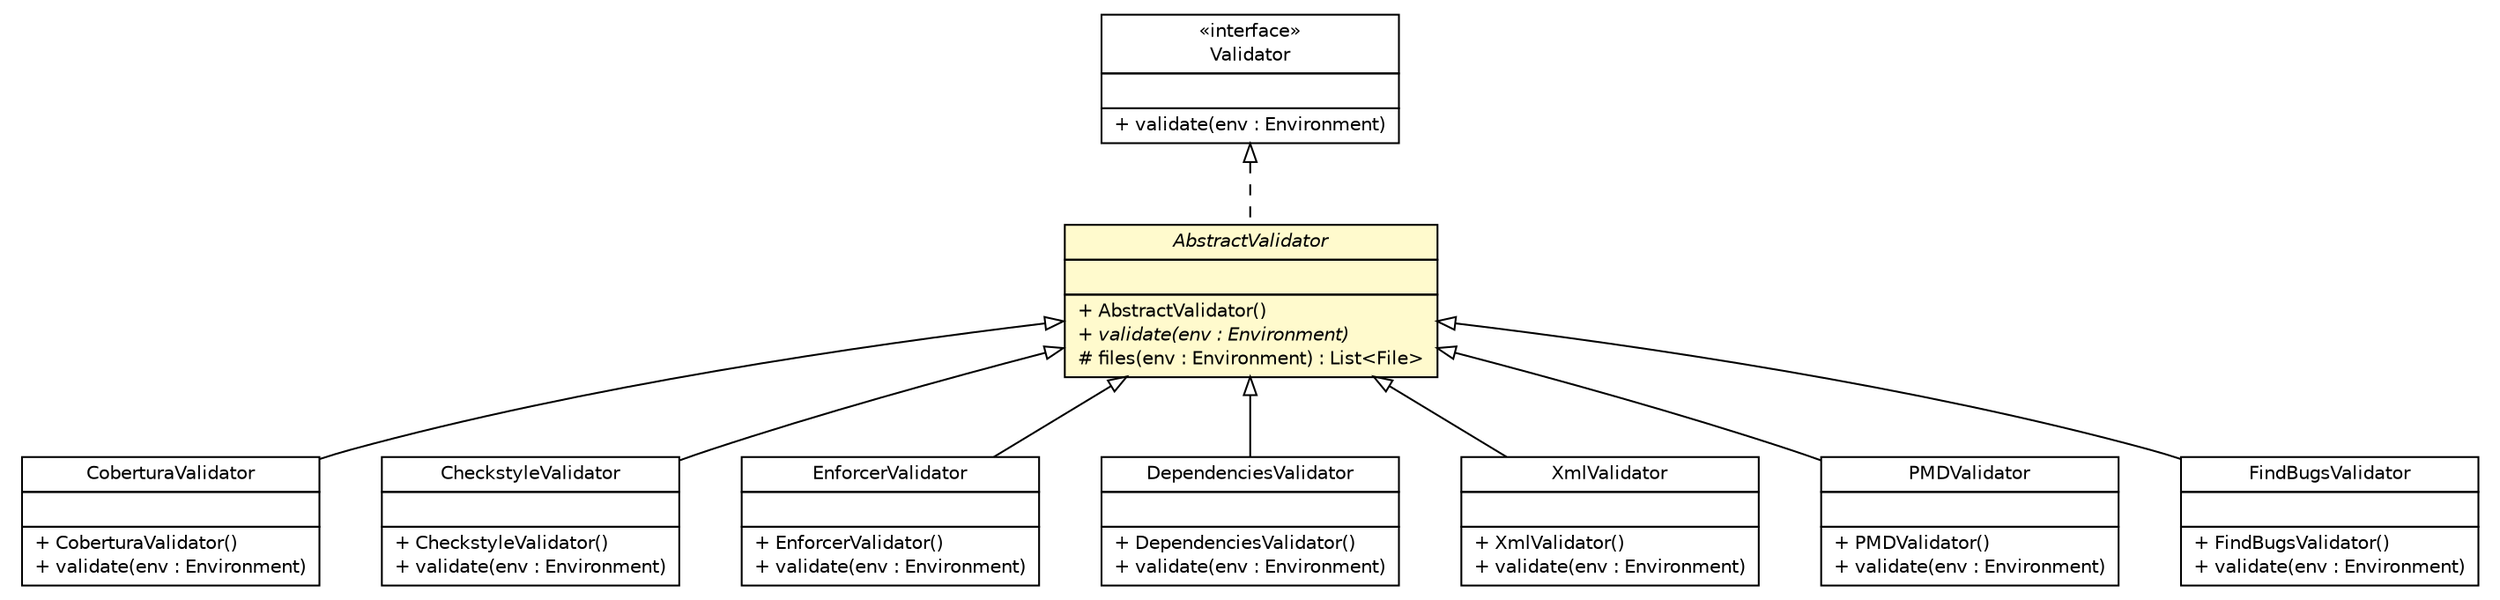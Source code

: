 #!/usr/local/bin/dot
#
# Class diagram 
# Generated by UMLGraph version 5.1 (http://www.umlgraph.org/)
#

digraph G {
	edge [fontname="Helvetica",fontsize=10,labelfontname="Helvetica",labelfontsize=10];
	node [fontname="Helvetica",fontsize=10,shape=plaintext];
	nodesep=0.25;
	ranksep=0.5;
	// com.qulice.maven.AbstractValidator
	c14 [label=<<table title="com.qulice.maven.AbstractValidator" border="0" cellborder="1" cellspacing="0" cellpadding="2" port="p" bgcolor="lemonChiffon" href="./AbstractValidator.html">
		<tr><td><table border="0" cellspacing="0" cellpadding="1">
<tr><td align="center" balign="center"><font face="Helvetica-Oblique"> AbstractValidator </font></td></tr>
		</table></td></tr>
		<tr><td><table border="0" cellspacing="0" cellpadding="1">
<tr><td align="left" balign="left">  </td></tr>
		</table></td></tr>
		<tr><td><table border="0" cellspacing="0" cellpadding="1">
<tr><td align="left" balign="left"> + AbstractValidator() </td></tr>
<tr><td align="left" balign="left"><font face="Helvetica-Oblique" point-size="10.0"> + validate(env : Environment) </font></td></tr>
<tr><td align="left" balign="left"> # files(env : Environment) : List&lt;File&gt; </td></tr>
		</table></td></tr>
		</table>>, fontname="Helvetica", fontcolor="black", fontsize=10.0];
	// com.qulice.maven.CoberturaValidator
	c16 [label=<<table title="com.qulice.maven.CoberturaValidator" border="0" cellborder="1" cellspacing="0" cellpadding="2" port="p" href="./CoberturaValidator.html">
		<tr><td><table border="0" cellspacing="0" cellpadding="1">
<tr><td align="center" balign="center"> CoberturaValidator </td></tr>
		</table></td></tr>
		<tr><td><table border="0" cellspacing="0" cellpadding="1">
<tr><td align="left" balign="left">  </td></tr>
		</table></td></tr>
		<tr><td><table border="0" cellspacing="0" cellpadding="1">
<tr><td align="left" balign="left"> + CoberturaValidator() </td></tr>
<tr><td align="left" balign="left"> + validate(env : Environment) </td></tr>
		</table></td></tr>
		</table>>, fontname="Helvetica", fontcolor="black", fontsize=10.0];
	// com.qulice.maven.CheckstyleValidator
	c18 [label=<<table title="com.qulice.maven.CheckstyleValidator" border="0" cellborder="1" cellspacing="0" cellpadding="2" port="p" href="./CheckstyleValidator.html">
		<tr><td><table border="0" cellspacing="0" cellpadding="1">
<tr><td align="center" balign="center"> CheckstyleValidator </td></tr>
		</table></td></tr>
		<tr><td><table border="0" cellspacing="0" cellpadding="1">
<tr><td align="left" balign="left">  </td></tr>
		</table></td></tr>
		<tr><td><table border="0" cellspacing="0" cellpadding="1">
<tr><td align="left" balign="left"> + CheckstyleValidator() </td></tr>
<tr><td align="left" balign="left"> + validate(env : Environment) </td></tr>
		</table></td></tr>
		</table>>, fontname="Helvetica", fontcolor="black", fontsize=10.0];
	// com.qulice.maven.EnforcerValidator
	c22 [label=<<table title="com.qulice.maven.EnforcerValidator" border="0" cellborder="1" cellspacing="0" cellpadding="2" port="p" href="./EnforcerValidator.html">
		<tr><td><table border="0" cellspacing="0" cellpadding="1">
<tr><td align="center" balign="center"> EnforcerValidator </td></tr>
		</table></td></tr>
		<tr><td><table border="0" cellspacing="0" cellpadding="1">
<tr><td align="left" balign="left">  </td></tr>
		</table></td></tr>
		<tr><td><table border="0" cellspacing="0" cellpadding="1">
<tr><td align="left" balign="left"> + EnforcerValidator() </td></tr>
<tr><td align="left" balign="left"> + validate(env : Environment) </td></tr>
		</table></td></tr>
		</table>>, fontname="Helvetica", fontcolor="black", fontsize=10.0];
	// com.qulice.maven.DependenciesValidator
	c24 [label=<<table title="com.qulice.maven.DependenciesValidator" border="0" cellborder="1" cellspacing="0" cellpadding="2" port="p" href="./DependenciesValidator.html">
		<tr><td><table border="0" cellspacing="0" cellpadding="1">
<tr><td align="center" balign="center"> DependenciesValidator </td></tr>
		</table></td></tr>
		<tr><td><table border="0" cellspacing="0" cellpadding="1">
<tr><td align="left" balign="left">  </td></tr>
		</table></td></tr>
		<tr><td><table border="0" cellspacing="0" cellpadding="1">
<tr><td align="left" balign="left"> + DependenciesValidator() </td></tr>
<tr><td align="left" balign="left"> + validate(env : Environment) </td></tr>
		</table></td></tr>
		</table>>, fontname="Helvetica", fontcolor="black", fontsize=10.0];
	// com.qulice.maven.Validator
	c25 [label=<<table title="com.qulice.maven.Validator" border="0" cellborder="1" cellspacing="0" cellpadding="2" port="p" href="./Validator.html">
		<tr><td><table border="0" cellspacing="0" cellpadding="1">
<tr><td align="center" balign="center"> &#171;interface&#187; </td></tr>
<tr><td align="center" balign="center"> Validator </td></tr>
		</table></td></tr>
		<tr><td><table border="0" cellspacing="0" cellpadding="1">
<tr><td align="left" balign="left">  </td></tr>
		</table></td></tr>
		<tr><td><table border="0" cellspacing="0" cellpadding="1">
<tr><td align="left" balign="left"> + validate(env : Environment) </td></tr>
		</table></td></tr>
		</table>>, fontname="Helvetica", fontcolor="black", fontsize=10.0];
	// com.qulice.maven.XmlValidator
	c33 [label=<<table title="com.qulice.maven.XmlValidator" border="0" cellborder="1" cellspacing="0" cellpadding="2" port="p" href="./XmlValidator.html">
		<tr><td><table border="0" cellspacing="0" cellpadding="1">
<tr><td align="center" balign="center"> XmlValidator </td></tr>
		</table></td></tr>
		<tr><td><table border="0" cellspacing="0" cellpadding="1">
<tr><td align="left" balign="left">  </td></tr>
		</table></td></tr>
		<tr><td><table border="0" cellspacing="0" cellpadding="1">
<tr><td align="left" balign="left"> + XmlValidator() </td></tr>
<tr><td align="left" balign="left"> + validate(env : Environment) </td></tr>
		</table></td></tr>
		</table>>, fontname="Helvetica", fontcolor="black", fontsize=10.0];
	// com.qulice.maven.PMDValidator
	c35 [label=<<table title="com.qulice.maven.PMDValidator" border="0" cellborder="1" cellspacing="0" cellpadding="2" port="p" href="./PMDValidator.html">
		<tr><td><table border="0" cellspacing="0" cellpadding="1">
<tr><td align="center" balign="center"> PMDValidator </td></tr>
		</table></td></tr>
		<tr><td><table border="0" cellspacing="0" cellpadding="1">
<tr><td align="left" balign="left">  </td></tr>
		</table></td></tr>
		<tr><td><table border="0" cellspacing="0" cellpadding="1">
<tr><td align="left" balign="left"> + PMDValidator() </td></tr>
<tr><td align="left" balign="left"> + validate(env : Environment) </td></tr>
		</table></td></tr>
		</table>>, fontname="Helvetica", fontcolor="black", fontsize=10.0];
	// com.qulice.maven.FindBugsValidator
	c37 [label=<<table title="com.qulice.maven.FindBugsValidator" border="0" cellborder="1" cellspacing="0" cellpadding="2" port="p" href="./FindBugsValidator.html">
		<tr><td><table border="0" cellspacing="0" cellpadding="1">
<tr><td align="center" balign="center"> FindBugsValidator </td></tr>
		</table></td></tr>
		<tr><td><table border="0" cellspacing="0" cellpadding="1">
<tr><td align="left" balign="left">  </td></tr>
		</table></td></tr>
		<tr><td><table border="0" cellspacing="0" cellpadding="1">
<tr><td align="left" balign="left"> + FindBugsValidator() </td></tr>
<tr><td align="left" balign="left"> + validate(env : Environment) </td></tr>
		</table></td></tr>
		</table>>, fontname="Helvetica", fontcolor="black", fontsize=10.0];
	//com.qulice.maven.AbstractValidator implements com.qulice.maven.Validator
	c25:p -> c14:p [dir=back,arrowtail=empty,style=dashed];
	//com.qulice.maven.CoberturaValidator extends com.qulice.maven.AbstractValidator
	c14:p -> c16:p [dir=back,arrowtail=empty];
	//com.qulice.maven.CheckstyleValidator extends com.qulice.maven.AbstractValidator
	c14:p -> c18:p [dir=back,arrowtail=empty];
	//com.qulice.maven.EnforcerValidator extends com.qulice.maven.AbstractValidator
	c14:p -> c22:p [dir=back,arrowtail=empty];
	//com.qulice.maven.DependenciesValidator extends com.qulice.maven.AbstractValidator
	c14:p -> c24:p [dir=back,arrowtail=empty];
	//com.qulice.maven.XmlValidator extends com.qulice.maven.AbstractValidator
	c14:p -> c33:p [dir=back,arrowtail=empty];
	//com.qulice.maven.PMDValidator extends com.qulice.maven.AbstractValidator
	c14:p -> c35:p [dir=back,arrowtail=empty];
	//com.qulice.maven.FindBugsValidator extends com.qulice.maven.AbstractValidator
	c14:p -> c37:p [dir=back,arrowtail=empty];
}

